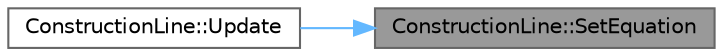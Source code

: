 digraph "ConstructionLine::SetEquation"
{
 // LATEX_PDF_SIZE
  bgcolor="transparent";
  edge [fontname=Helvetica,fontsize=10,labelfontname=Helvetica,labelfontsize=10];
  node [fontname=Helvetica,fontsize=10,shape=box,height=0.2,width=0.9];
  rankdir="RL";
  Node1 [label="ConstructionLine::SetEquation",height=0.2,width=0.4,color="gray40", fillcolor="grey60", style="filled", fontcolor="black",tooltip="Set equation of line."];
  Node1 -> Node2 [dir="back",color="steelblue1",style="solid"];
  Node2 [label="ConstructionLine::Update",height=0.2,width=0.4,color="grey40", fillcolor="white", style="filled",URL="$class_construction_line.html#a6e1a0d334433fd5ec9fa5921e86e5f8d",tooltip="Update object because sth moved."];
}
